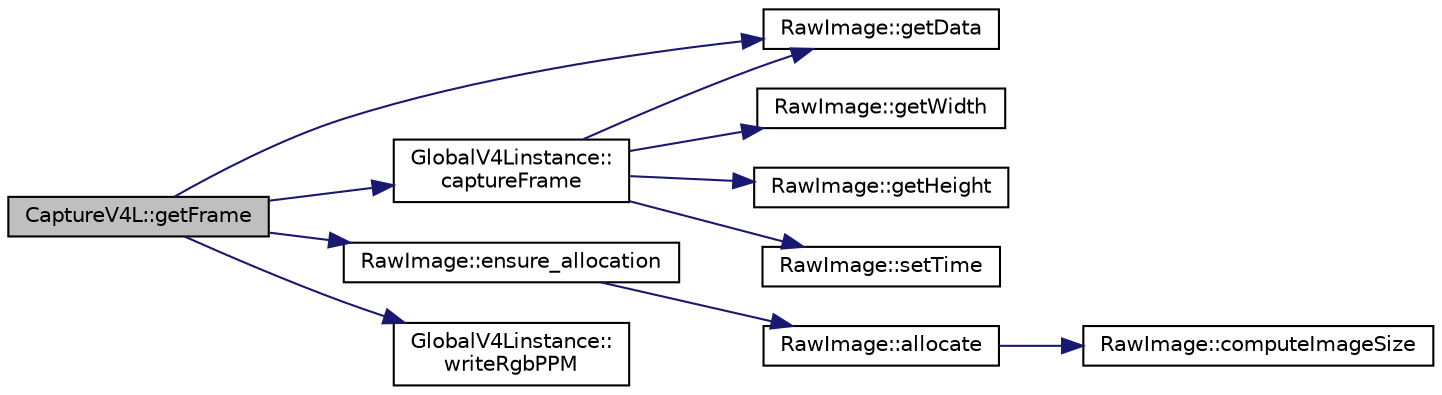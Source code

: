 digraph "CaptureV4L::getFrame"
{
 // INTERACTIVE_SVG=YES
  edge [fontname="Helvetica",fontsize="10",labelfontname="Helvetica",labelfontsize="10"];
  node [fontname="Helvetica",fontsize="10",shape=record];
  rankdir="LR";
  Node1 [label="CaptureV4L::getFrame",height=0.2,width=0.4,color="black", fillcolor="grey75", style="filled", fontcolor="black"];
  Node1 -> Node2 [color="midnightblue",fontsize="10",style="solid",fontname="Helvetica"];
  Node2 [label="GlobalV4Linstance::\lcaptureFrame",height=0.2,width=0.4,color="black", fillcolor="white", style="filled",URL="$dc/dcc/class_global_v4_linstance.html#a21fac176983fd34369294d7b606ec953"];
  Node2 -> Node3 [color="midnightblue",fontsize="10",style="solid",fontname="Helvetica"];
  Node3 [label="RawImage::getData",height=0.2,width=0.4,color="black", fillcolor="white", style="filled",URL="$d0/d14/class_raw_image.html#a3c1af19eaf1cb9fb9a5e758209d24767"];
  Node2 -> Node4 [color="midnightblue",fontsize="10",style="solid",fontname="Helvetica"];
  Node4 [label="RawImage::getWidth",height=0.2,width=0.4,color="black", fillcolor="white", style="filled",URL="$d0/d14/class_raw_image.html#a11b26ab9a3b7a7bee8f0eeb3c567b852"];
  Node2 -> Node5 [color="midnightblue",fontsize="10",style="solid",fontname="Helvetica"];
  Node5 [label="RawImage::getHeight",height=0.2,width=0.4,color="black", fillcolor="white", style="filled",URL="$d0/d14/class_raw_image.html#a1ea4625ff40ee5bc6efbfecf474b17ea"];
  Node2 -> Node6 [color="midnightblue",fontsize="10",style="solid",fontname="Helvetica"];
  Node6 [label="RawImage::setTime",height=0.2,width=0.4,color="black", fillcolor="white", style="filled",URL="$d0/d14/class_raw_image.html#ac774b70a0753a6ad4a9e39353e4954da"];
  Node1 -> Node7 [color="midnightblue",fontsize="10",style="solid",fontname="Helvetica"];
  Node7 [label="RawImage::ensure_allocation",height=0.2,width=0.4,color="black", fillcolor="white", style="filled",URL="$d0/d14/class_raw_image.html#a54936083b4dbedc6fb1d20bc1bab901a"];
  Node7 -> Node8 [color="midnightblue",fontsize="10",style="solid",fontname="Helvetica"];
  Node8 [label="RawImage::allocate",height=0.2,width=0.4,color="black", fillcolor="white", style="filled",URL="$d0/d14/class_raw_image.html#aafbe8d95c98dc5cdb300822447b882a0"];
  Node8 -> Node9 [color="midnightblue",fontsize="10",style="solid",fontname="Helvetica"];
  Node9 [label="RawImage::computeImageSize",height=0.2,width=0.4,color="black", fillcolor="white", style="filled",URL="$d0/d14/class_raw_image.html#a8b54701df9dc9d0d024b959966ec3714"];
  Node1 -> Node3 [color="midnightblue",fontsize="10",style="solid",fontname="Helvetica"];
  Node1 -> Node10 [color="midnightblue",fontsize="10",style="solid",fontname="Helvetica"];
  Node10 [label="GlobalV4Linstance::\lwriteRgbPPM",height=0.2,width=0.4,color="black", fillcolor="white", style="filled",URL="$dc/dcc/class_global_v4_linstance.html#a2c0d1c878466cd9efa2577513a953e91"];
}
